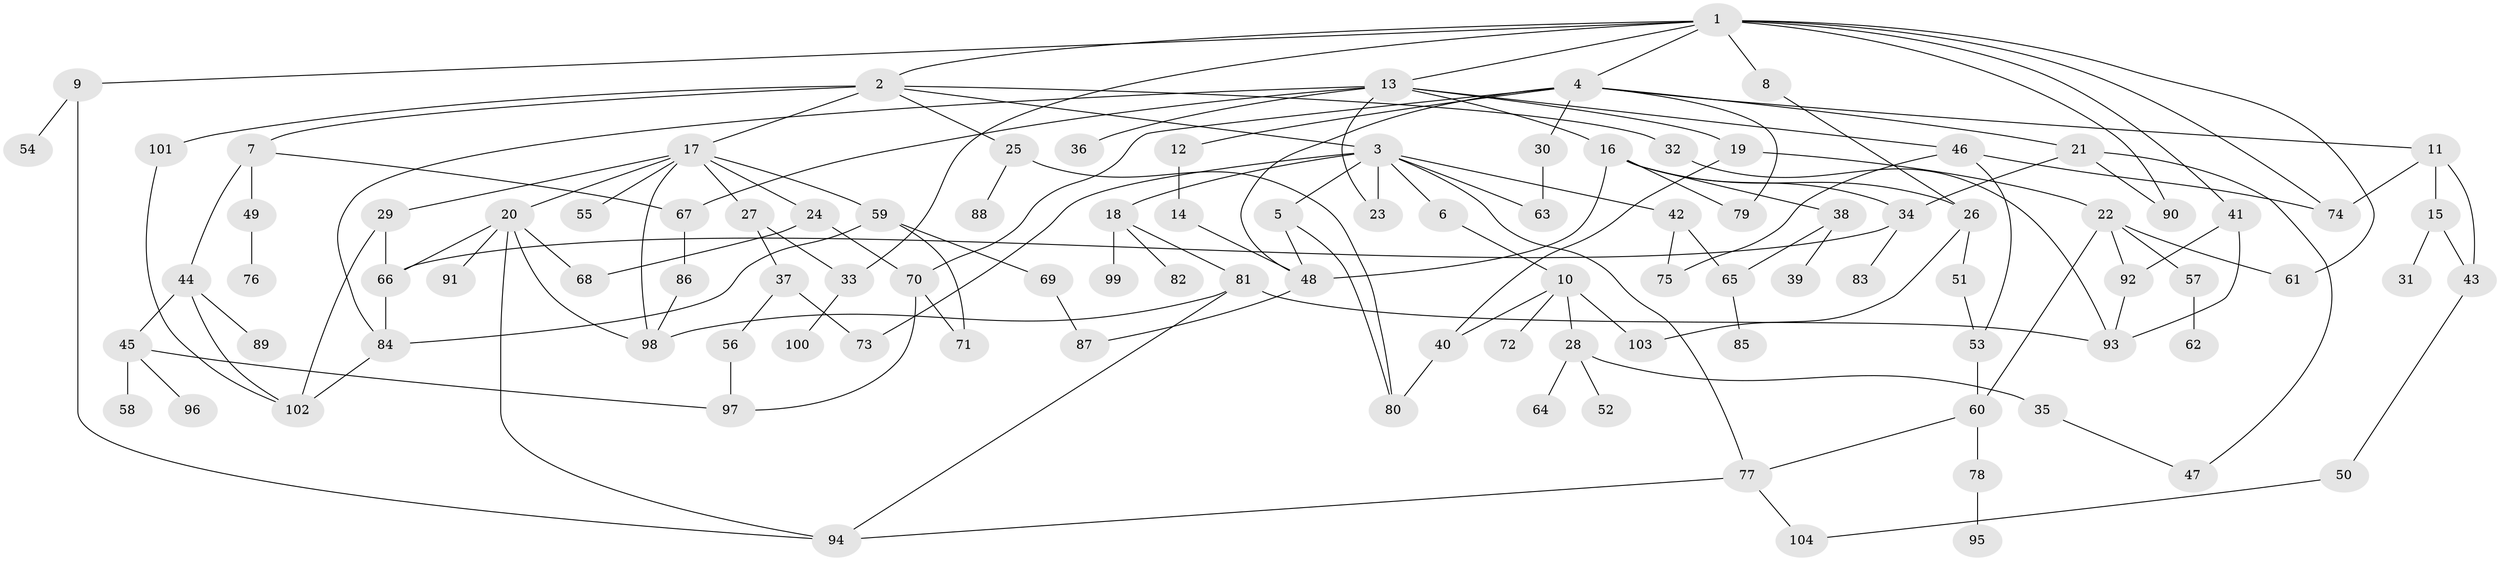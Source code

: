 // Generated by graph-tools (version 1.1) at 2025/49/03/09/25 03:49:18]
// undirected, 104 vertices, 153 edges
graph export_dot {
graph [start="1"]
  node [color=gray90,style=filled];
  1;
  2;
  3;
  4;
  5;
  6;
  7;
  8;
  9;
  10;
  11;
  12;
  13;
  14;
  15;
  16;
  17;
  18;
  19;
  20;
  21;
  22;
  23;
  24;
  25;
  26;
  27;
  28;
  29;
  30;
  31;
  32;
  33;
  34;
  35;
  36;
  37;
  38;
  39;
  40;
  41;
  42;
  43;
  44;
  45;
  46;
  47;
  48;
  49;
  50;
  51;
  52;
  53;
  54;
  55;
  56;
  57;
  58;
  59;
  60;
  61;
  62;
  63;
  64;
  65;
  66;
  67;
  68;
  69;
  70;
  71;
  72;
  73;
  74;
  75;
  76;
  77;
  78;
  79;
  80;
  81;
  82;
  83;
  84;
  85;
  86;
  87;
  88;
  89;
  90;
  91;
  92;
  93;
  94;
  95;
  96;
  97;
  98;
  99;
  100;
  101;
  102;
  103;
  104;
  1 -- 2;
  1 -- 4;
  1 -- 8;
  1 -- 9;
  1 -- 13;
  1 -- 41;
  1 -- 90;
  1 -- 74;
  1 -- 33;
  1 -- 61;
  2 -- 3;
  2 -- 7;
  2 -- 17;
  2 -- 25;
  2 -- 32;
  2 -- 101;
  3 -- 5;
  3 -- 6;
  3 -- 18;
  3 -- 42;
  3 -- 63;
  3 -- 77;
  3 -- 23;
  3 -- 73;
  4 -- 11;
  4 -- 12;
  4 -- 21;
  4 -- 30;
  4 -- 48;
  4 -- 70;
  4 -- 79;
  5 -- 80;
  5 -- 48;
  6 -- 10;
  7 -- 44;
  7 -- 49;
  7 -- 67;
  8 -- 26;
  9 -- 54;
  9 -- 94;
  10 -- 28;
  10 -- 72;
  10 -- 103;
  10 -- 40;
  11 -- 15;
  11 -- 43;
  11 -- 74;
  12 -- 14;
  13 -- 16;
  13 -- 19;
  13 -- 23;
  13 -- 36;
  13 -- 46;
  13 -- 84;
  13 -- 67;
  14 -- 48;
  15 -- 31;
  15 -- 43;
  16 -- 26;
  16 -- 38;
  16 -- 48;
  16 -- 34;
  16 -- 79;
  17 -- 20;
  17 -- 24;
  17 -- 27;
  17 -- 29;
  17 -- 55;
  17 -- 59;
  17 -- 98;
  18 -- 81;
  18 -- 82;
  18 -- 99;
  19 -- 22;
  19 -- 40;
  20 -- 68;
  20 -- 91;
  20 -- 98;
  20 -- 94;
  20 -- 66;
  21 -- 34;
  21 -- 47;
  21 -- 90;
  22 -- 57;
  22 -- 61;
  22 -- 92;
  22 -- 60;
  24 -- 70;
  24 -- 68;
  25 -- 88;
  25 -- 80;
  26 -- 51;
  26 -- 103;
  27 -- 33;
  27 -- 37;
  28 -- 35;
  28 -- 52;
  28 -- 64;
  29 -- 66;
  29 -- 102;
  30 -- 63;
  32 -- 93;
  33 -- 100;
  34 -- 83;
  34 -- 66;
  35 -- 47;
  37 -- 56;
  37 -- 73;
  38 -- 39;
  38 -- 65;
  40 -- 80;
  41 -- 93;
  41 -- 92;
  42 -- 65;
  42 -- 75;
  43 -- 50;
  44 -- 45;
  44 -- 89;
  44 -- 102;
  45 -- 58;
  45 -- 96;
  45 -- 97;
  46 -- 74;
  46 -- 53;
  46 -- 75;
  48 -- 87;
  49 -- 76;
  50 -- 104;
  51 -- 53;
  53 -- 60;
  56 -- 97;
  57 -- 62;
  59 -- 69;
  59 -- 84;
  59 -- 71;
  60 -- 78;
  60 -- 77;
  65 -- 85;
  66 -- 84;
  67 -- 86;
  69 -- 87;
  70 -- 71;
  70 -- 97;
  77 -- 94;
  77 -- 104;
  78 -- 95;
  81 -- 98;
  81 -- 94;
  81 -- 93;
  84 -- 102;
  86 -- 98;
  92 -- 93;
  101 -- 102;
}
